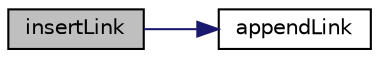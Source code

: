 digraph "insertLink"
{
  edge [fontname="Helvetica",fontsize="10",labelfontname="Helvetica",labelfontsize="10"];
  node [fontname="Helvetica",fontsize="10",shape=record];
  rankdir="LR";
  Node1077 [label="insertLink",height=0.2,width=0.4,color="black", fillcolor="grey75", style="filled", fontcolor="black"];
  Node1077 -> Node1078 [color="midnightblue",fontsize="10",style="solid",fontname="Helvetica"];
  Node1078 [label="appendLink",height=0.2,width=0.4,color="black", fillcolor="white", style="filled",URL="$d9/d18/lp__utils_8c.html#a656b120e19b9ace644e75a3537e008b1"];
}

